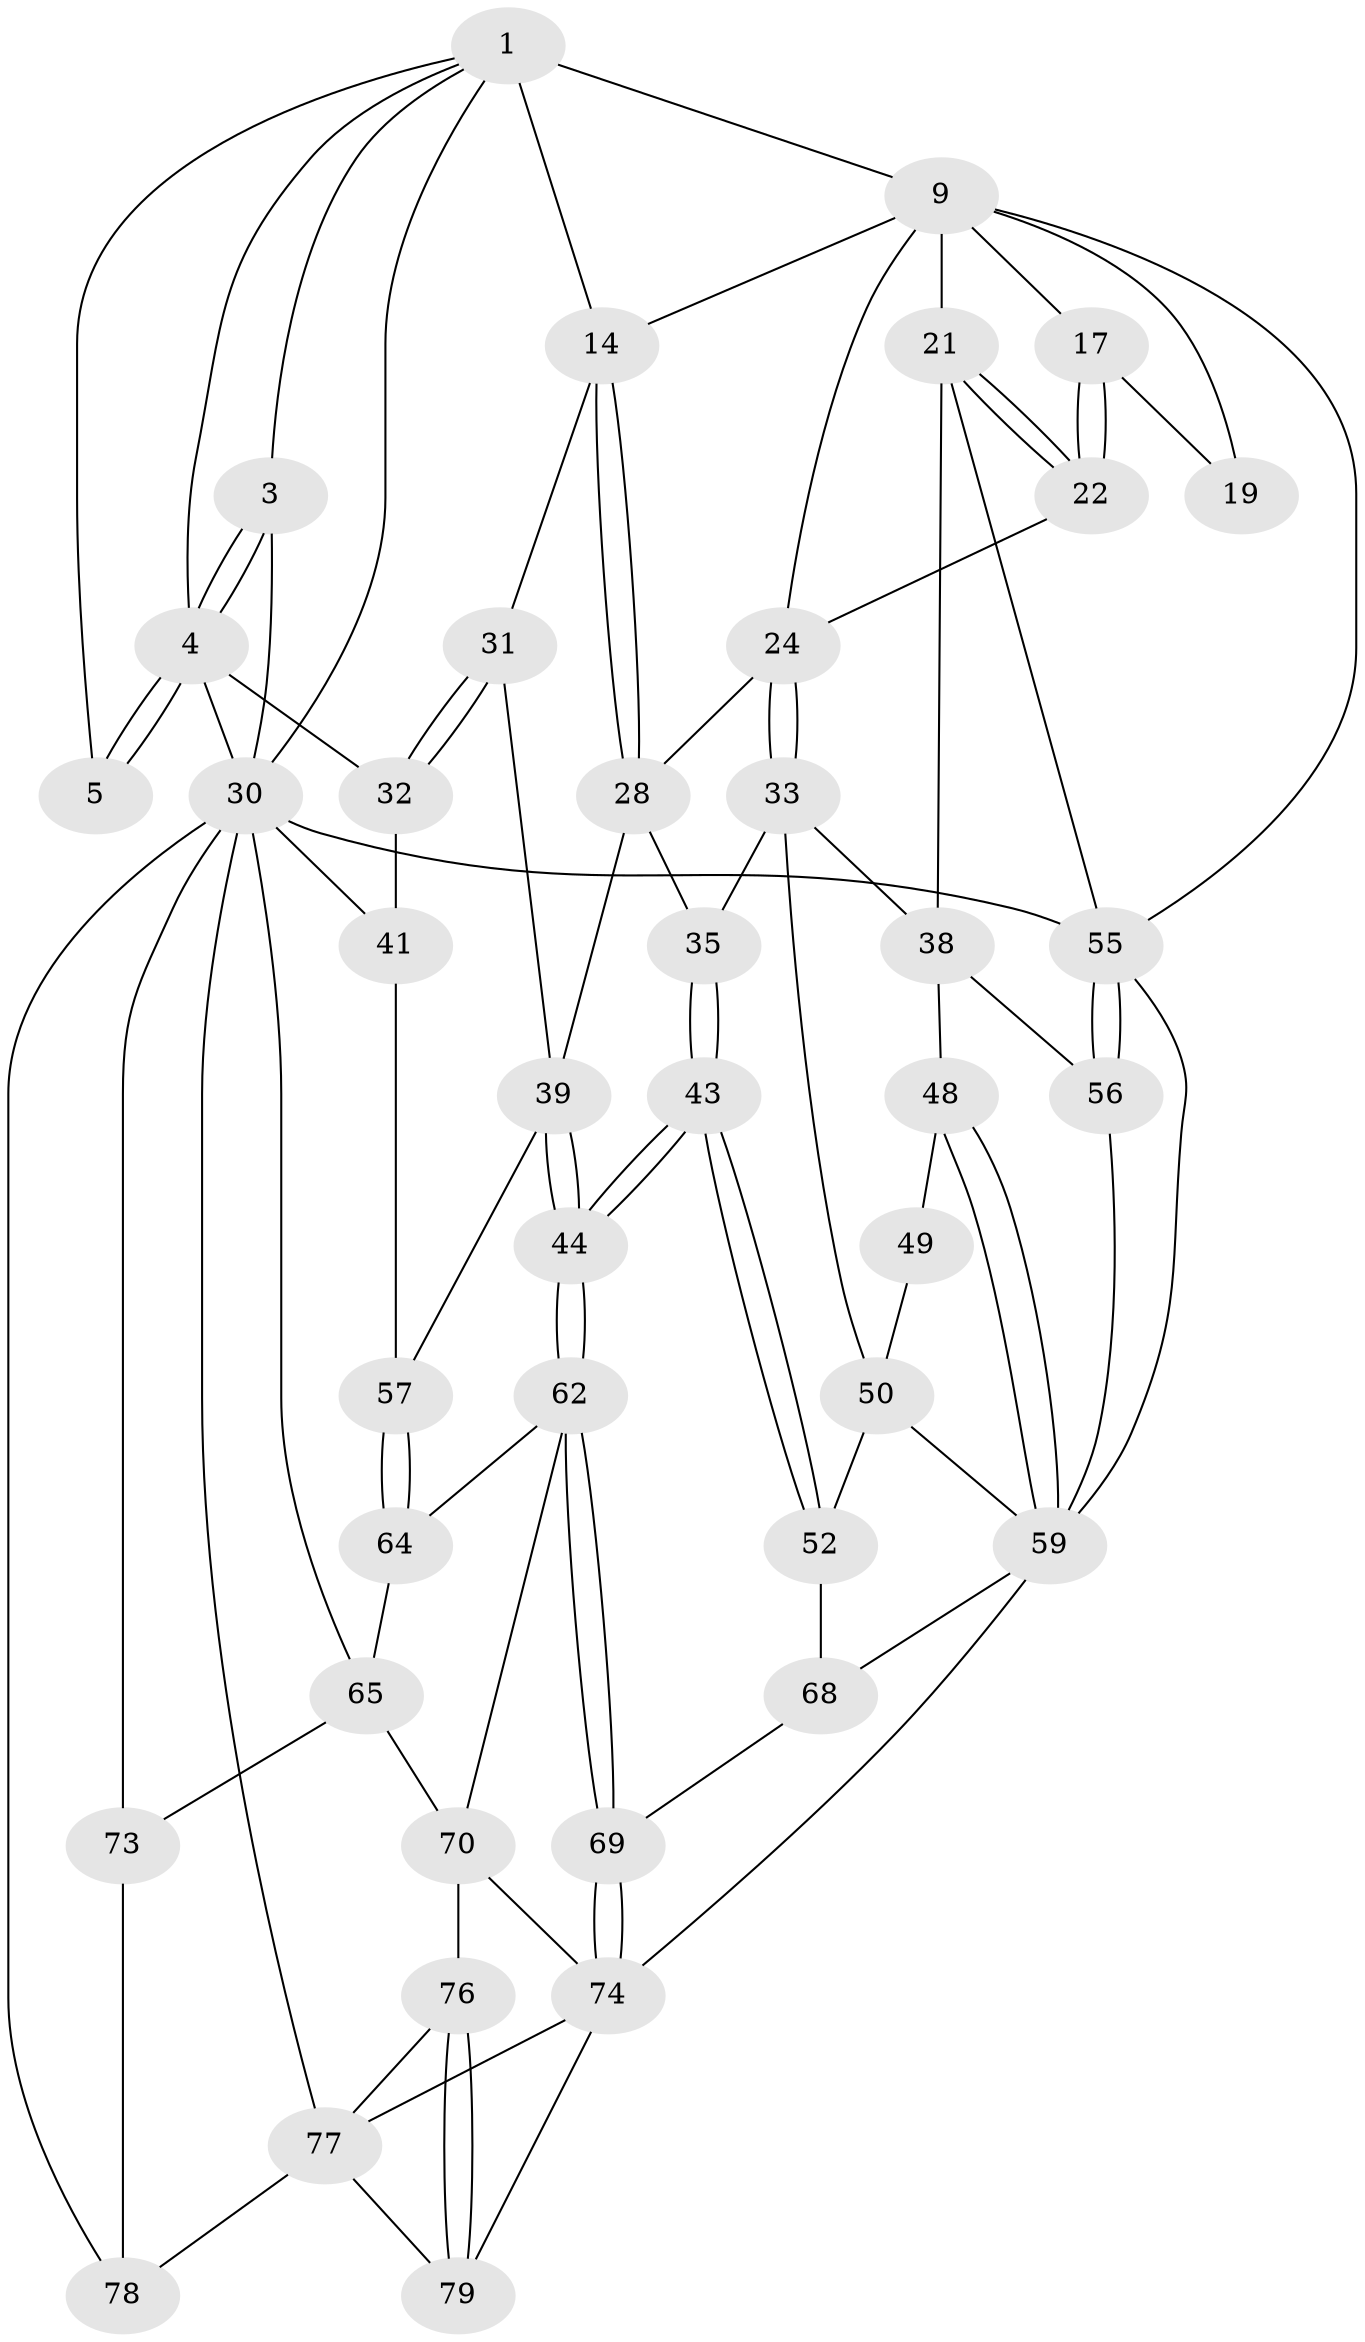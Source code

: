 // original degree distribution, {3: 0.023529411764705882, 6: 0.24705882352941178, 5: 0.4470588235294118, 4: 0.2823529411764706}
// Generated by graph-tools (version 1.1) at 2025/27/03/15/25 16:27:59]
// undirected, 42 vertices, 97 edges
graph export_dot {
graph [start="1"]
  node [color=gray90,style=filled];
  1 [pos="+0.2757697104345114+0",super="+2+6"];
  3 [pos="+0+0"];
  4 [pos="+0.06528817500534433+0.08203354630061294",super="+27"];
  5 [pos="+0.2536774868782352+0.0005194691547055089"];
  9 [pos="+0.5861298246895946+0",super="+10+12"];
  14 [pos="+0.460385933442587+0.24830739604091318",super="+15"];
  17 [pos="+0.8231046816528997+0.05875072922133848",super="+18"];
  19 [pos="+0.7904955883814667+0.06070722243266758"];
  21 [pos="+1+0.14888305803796995",super="+37"];
  22 [pos="+1+0.1614895180213195",super="+23"];
  24 [pos="+0.7804975899458657+0.2476344833501461",super="+25"];
  28 [pos="+0.4783894220824573+0.2686668857034337",super="+36"];
  30 [pos="+0+0.257285932153054",super="+42"];
  31 [pos="+0.23632658452559813+0.457699458938829"];
  32 [pos="+0.1510725952307442+0.3134727040581827"];
  33 [pos="+0.7575576251402428+0.3298878012879954",super="+34"];
  35 [pos="+0.6139156611630102+0.415379578825631"];
  38 [pos="+0.9374180061996003+0.4531863574383052",super="+47"];
  39 [pos="+0.34693655223392256+0.5400246133270222",super="+40"];
  41 [pos="+0+0.4284472911368789"];
  43 [pos="+0.4316966288147395+0.6070659369456151"];
  44 [pos="+0.4234552177008594+0.6102969230235801"];
  48 [pos="+0.8248642075931941+0.5597079966533309"];
  49 [pos="+0.7832627187592885+0.5432451289396212"];
  50 [pos="+0.7269554061737536+0.5123773818789289",super="+51+53"];
  52 [pos="+0.5963173992373917+0.619953007872374",super="+54"];
  55 [pos="+1+0.7559874476136195",super="+85"];
  56 [pos="+1+0.7680970949667977",super="+61"];
  57 [pos="+0.1986525601151712+0.5239683944069757"];
  59 [pos="+0.8465568816579595+0.800953348184286",super="+60"];
  62 [pos="+0.42183686363636613+0.7302988647153476",super="+63"];
  64 [pos="+0.15341543797890791+0.6255788679051385"];
  65 [pos="+0.13463499776523702+0.6442846084896592",super="+72"];
  68 [pos="+0.5993941924616596+0.7970472986407289"];
  69 [pos="+0.46741040722747607+0.7969379779351472"];
  70 [pos="+0.27264411418725465+0.7949392339956699",super="+71"];
  73 [pos="+0.08699413712022813+0.8456966780769632"];
  74 [pos="+0.4371663003258875+0.8777498400636857",super="+82+75"];
  76 [pos="+0.1873862193264522+0.8929900986363452"];
  77 [pos="+0.1583790268449865+0.8990307262523463",super="+83"];
  78 [pos="+0.09963363045810915+0.8630472058084075"];
  79 [pos="+0.30867551163112167+0.9606612980457737"];
  1 -- 3;
  1 -- 9 [weight=2];
  1 -- 5;
  1 -- 14 [weight=2];
  1 -- 30;
  1 -- 4;
  3 -- 4;
  3 -- 4;
  3 -- 30;
  4 -- 5;
  4 -- 5;
  4 -- 32;
  4 -- 30;
  9 -- 17;
  9 -- 21;
  9 -- 55;
  9 -- 24;
  9 -- 19 [weight=2];
  9 -- 14;
  14 -- 28;
  14 -- 28;
  14 -- 31;
  17 -- 22 [weight=2];
  17 -- 22;
  17 -- 19;
  21 -- 22;
  21 -- 22;
  21 -- 38;
  21 -- 55;
  22 -- 24;
  24 -- 33;
  24 -- 33;
  24 -- 28;
  28 -- 35;
  28 -- 39;
  30 -- 65;
  30 -- 41;
  30 -- 73;
  30 -- 77;
  30 -- 78;
  30 -- 55;
  31 -- 32;
  31 -- 32;
  31 -- 39;
  32 -- 41;
  33 -- 38;
  33 -- 35;
  33 -- 50;
  35 -- 43;
  35 -- 43;
  38 -- 48;
  38 -- 56;
  39 -- 44;
  39 -- 44;
  39 -- 57;
  41 -- 57;
  43 -- 44;
  43 -- 44;
  43 -- 52;
  43 -- 52;
  44 -- 62;
  44 -- 62;
  48 -- 49;
  48 -- 59;
  48 -- 59;
  49 -- 50 [weight=2];
  50 -- 52 [weight=2];
  50 -- 59;
  52 -- 68;
  55 -- 56 [weight=2];
  55 -- 56;
  55 -- 59;
  56 -- 59;
  57 -- 64;
  57 -- 64;
  59 -- 68;
  59 -- 74;
  62 -- 69;
  62 -- 69;
  62 -- 64;
  62 -- 70;
  64 -- 65;
  65 -- 73;
  65 -- 70;
  68 -- 69;
  69 -- 74;
  69 -- 74;
  70 -- 76;
  70 -- 74;
  73 -- 78;
  74 -- 79;
  74 -- 77;
  76 -- 77;
  76 -- 79;
  76 -- 79;
  77 -- 78;
  77 -- 79;
}
